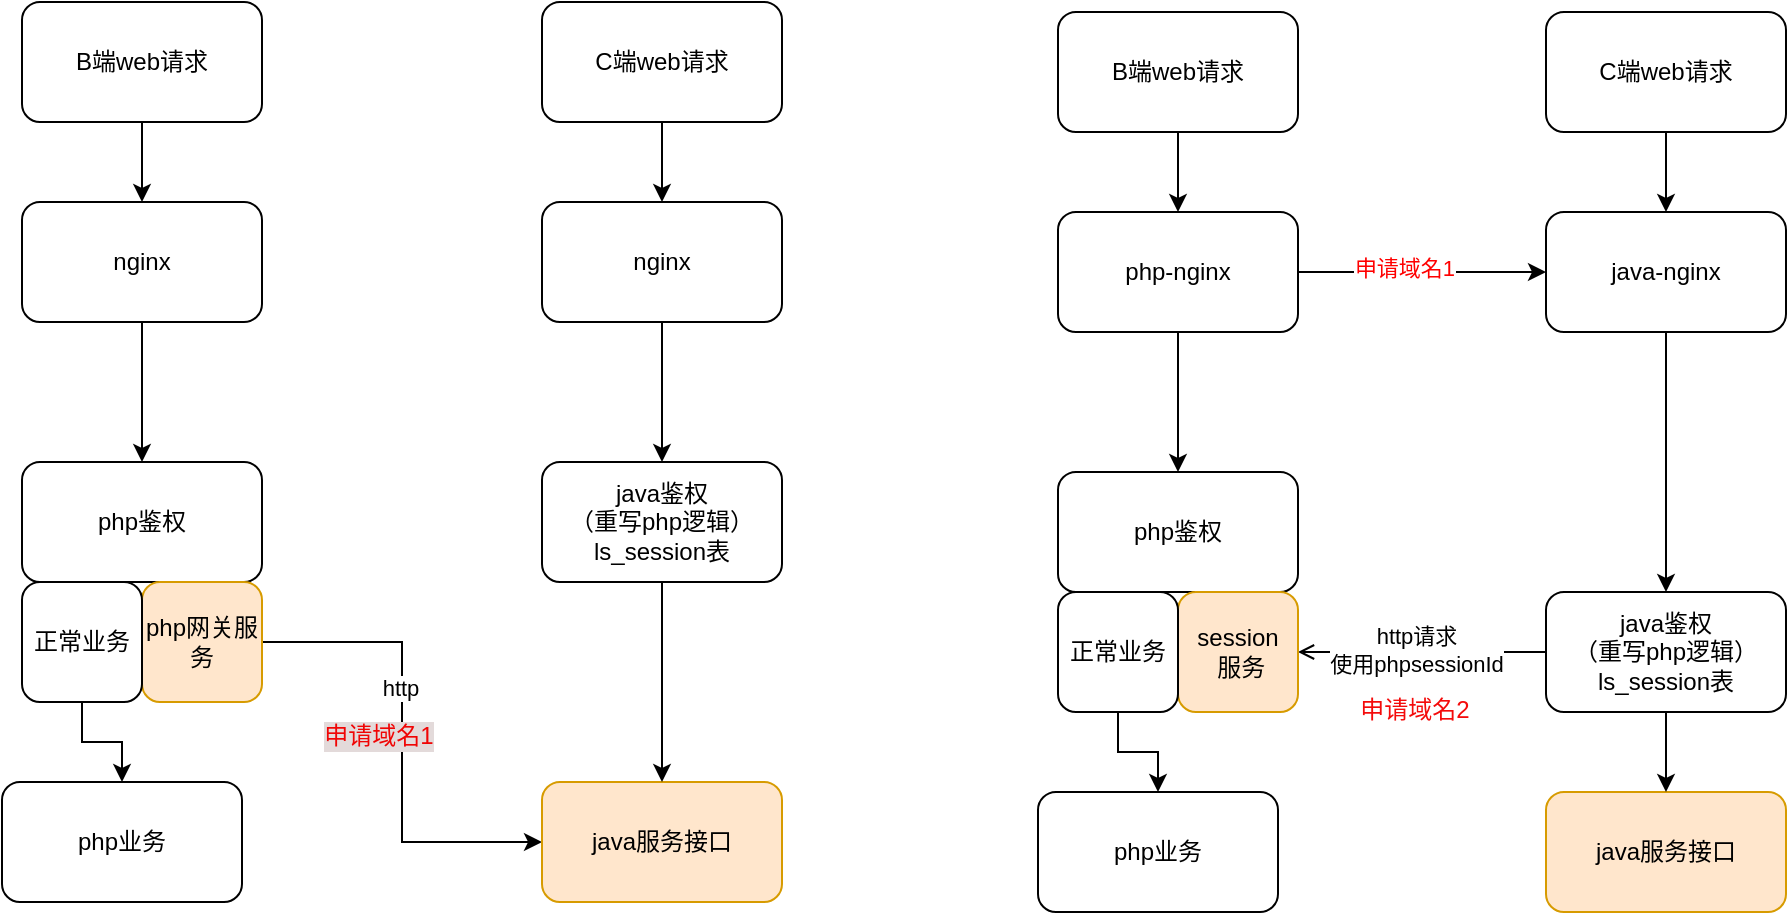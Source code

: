 <mxfile version="22.1.3" type="github">
  <diagram name="第 1 页" id="WRQ-3XJAXvZbZma2N-Af">
    <mxGraphModel dx="940" dy="490" grid="0" gridSize="10" guides="1" tooltips="1" connect="1" arrows="1" fold="1" page="0" pageScale="1" pageWidth="827" pageHeight="1169" math="0" shadow="0">
      <root>
        <mxCell id="0" />
        <mxCell id="1" parent="0" />
        <mxCell id="JuZ-DjB_Eq1HKvpgmzkp-7" style="edgeStyle=orthogonalEdgeStyle;rounded=0;orthogonalLoop=1;jettySize=auto;html=1;entryX=0.5;entryY=0;entryDx=0;entryDy=0;" parent="1" source="JuZ-DjB_Eq1HKvpgmzkp-2" target="JuZ-DjB_Eq1HKvpgmzkp-3" edge="1">
          <mxGeometry relative="1" as="geometry" />
        </mxCell>
        <mxCell id="JuZ-DjB_Eq1HKvpgmzkp-2" value="B端web请求" style="rounded=1;whiteSpace=wrap;html=1;" parent="1" vertex="1">
          <mxGeometry x="130" y="40" width="120" height="60" as="geometry" />
        </mxCell>
        <mxCell id="JuZ-DjB_Eq1HKvpgmzkp-8" style="edgeStyle=orthogonalEdgeStyle;rounded=0;orthogonalLoop=1;jettySize=auto;html=1;entryX=0.5;entryY=0;entryDx=0;entryDy=0;" parent="1" source="JuZ-DjB_Eq1HKvpgmzkp-3" target="JuZ-DjB_Eq1HKvpgmzkp-4" edge="1">
          <mxGeometry relative="1" as="geometry" />
        </mxCell>
        <mxCell id="JuZ-DjB_Eq1HKvpgmzkp-3" value="nginx" style="rounded=1;whiteSpace=wrap;html=1;" parent="1" vertex="1">
          <mxGeometry x="130" y="140" width="120" height="60" as="geometry" />
        </mxCell>
        <mxCell id="JuZ-DjB_Eq1HKvpgmzkp-4" value="php鉴权" style="rounded=1;whiteSpace=wrap;html=1;" parent="1" vertex="1">
          <mxGeometry x="130" y="270" width="120" height="60" as="geometry" />
        </mxCell>
        <mxCell id="JuZ-DjB_Eq1HKvpgmzkp-9" style="edgeStyle=orthogonalEdgeStyle;rounded=0;orthogonalLoop=1;jettySize=auto;html=1;entryX=0;entryY=0.5;entryDx=0;entryDy=0;" parent="1" source="JuZ-DjB_Eq1HKvpgmzkp-5" target="JuZ-DjB_Eq1HKvpgmzkp-6" edge="1">
          <mxGeometry relative="1" as="geometry" />
        </mxCell>
        <mxCell id="JuZ-DjB_Eq1HKvpgmzkp-11" value="http" style="edgeLabel;html=1;align=center;verticalAlign=middle;resizable=0;points=[];" parent="JuZ-DjB_Eq1HKvpgmzkp-9" vertex="1" connectable="0">
          <mxGeometry x="-0.229" y="-1" relative="1" as="geometry">
            <mxPoint as="offset" />
          </mxGeometry>
        </mxCell>
        <mxCell id="JuZ-DjB_Eq1HKvpgmzkp-5" value="php网关服务" style="rounded=1;whiteSpace=wrap;html=1;fillColor=#ffe6cc;strokeColor=#d79b00;" parent="1" vertex="1">
          <mxGeometry x="190" y="330" width="60" height="60" as="geometry" />
        </mxCell>
        <mxCell id="JuZ-DjB_Eq1HKvpgmzkp-6" value="java服务接口" style="rounded=1;whiteSpace=wrap;html=1;fillColor=#ffe6cc;strokeColor=#d79b00;" parent="1" vertex="1">
          <mxGeometry x="390" y="430" width="120" height="60" as="geometry" />
        </mxCell>
        <mxCell id="JuZ-DjB_Eq1HKvpgmzkp-18" style="edgeStyle=orthogonalEdgeStyle;rounded=0;orthogonalLoop=1;jettySize=auto;html=1;entryX=0.5;entryY=0;entryDx=0;entryDy=0;" parent="1" source="JuZ-DjB_Eq1HKvpgmzkp-10" target="JuZ-DjB_Eq1HKvpgmzkp-17" edge="1">
          <mxGeometry relative="1" as="geometry" />
        </mxCell>
        <mxCell id="JuZ-DjB_Eq1HKvpgmzkp-10" value="正常业务" style="rounded=1;whiteSpace=wrap;html=1;" parent="1" vertex="1">
          <mxGeometry x="130" y="330" width="60" height="60" as="geometry" />
        </mxCell>
        <mxCell id="JuZ-DjB_Eq1HKvpgmzkp-14" style="edgeStyle=orthogonalEdgeStyle;rounded=0;orthogonalLoop=1;jettySize=auto;html=1;" parent="1" source="JuZ-DjB_Eq1HKvpgmzkp-12" target="JuZ-DjB_Eq1HKvpgmzkp-13" edge="1">
          <mxGeometry relative="1" as="geometry" />
        </mxCell>
        <mxCell id="JuZ-DjB_Eq1HKvpgmzkp-12" value="C端web请求" style="rounded=1;whiteSpace=wrap;html=1;" parent="1" vertex="1">
          <mxGeometry x="390" y="40" width="120" height="60" as="geometry" />
        </mxCell>
        <mxCell id="JuZ-DjB_Eq1HKvpgmzkp-19" style="edgeStyle=orthogonalEdgeStyle;rounded=0;orthogonalLoop=1;jettySize=auto;html=1;entryX=0.5;entryY=0;entryDx=0;entryDy=0;" parent="1" source="JuZ-DjB_Eq1HKvpgmzkp-13" target="JuZ-DjB_Eq1HKvpgmzkp-15" edge="1">
          <mxGeometry relative="1" as="geometry" />
        </mxCell>
        <mxCell id="JuZ-DjB_Eq1HKvpgmzkp-13" value="nginx" style="rounded=1;whiteSpace=wrap;html=1;" parent="1" vertex="1">
          <mxGeometry x="390" y="140" width="120" height="60" as="geometry" />
        </mxCell>
        <mxCell id="JuZ-DjB_Eq1HKvpgmzkp-16" style="edgeStyle=orthogonalEdgeStyle;rounded=0;orthogonalLoop=1;jettySize=auto;html=1;entryX=0.5;entryY=0;entryDx=0;entryDy=0;" parent="1" source="JuZ-DjB_Eq1HKvpgmzkp-15" target="JuZ-DjB_Eq1HKvpgmzkp-6" edge="1">
          <mxGeometry relative="1" as="geometry" />
        </mxCell>
        <mxCell id="JuZ-DjB_Eq1HKvpgmzkp-15" value="java鉴权&lt;br&gt;（重写php逻辑）&lt;br&gt;ls_session表" style="rounded=1;whiteSpace=wrap;html=1;" parent="1" vertex="1">
          <mxGeometry x="390" y="270" width="120" height="60" as="geometry" />
        </mxCell>
        <mxCell id="JuZ-DjB_Eq1HKvpgmzkp-17" value="php业务" style="rounded=1;whiteSpace=wrap;html=1;" parent="1" vertex="1">
          <mxGeometry x="120" y="430" width="120" height="60" as="geometry" />
        </mxCell>
        <mxCell id="-ezlP-mayX-OYDqypt-v-1" style="edgeStyle=orthogonalEdgeStyle;rounded=0;orthogonalLoop=1;jettySize=auto;html=1;entryX=0.5;entryY=0;entryDx=0;entryDy=0;" edge="1" parent="1" source="-ezlP-mayX-OYDqypt-v-2" target="-ezlP-mayX-OYDqypt-v-4">
          <mxGeometry relative="1" as="geometry" />
        </mxCell>
        <mxCell id="-ezlP-mayX-OYDqypt-v-2" value="B端web请求" style="rounded=1;whiteSpace=wrap;html=1;" vertex="1" parent="1">
          <mxGeometry x="648" y="45" width="120" height="60" as="geometry" />
        </mxCell>
        <mxCell id="-ezlP-mayX-OYDqypt-v-3" style="edgeStyle=orthogonalEdgeStyle;rounded=0;orthogonalLoop=1;jettySize=auto;html=1;entryX=0.5;entryY=0;entryDx=0;entryDy=0;" edge="1" parent="1" source="-ezlP-mayX-OYDqypt-v-4" target="-ezlP-mayX-OYDqypt-v-5">
          <mxGeometry relative="1" as="geometry" />
        </mxCell>
        <mxCell id="-ezlP-mayX-OYDqypt-v-4" value="php-nginx" style="rounded=1;whiteSpace=wrap;html=1;" vertex="1" parent="1">
          <mxGeometry x="648" y="145" width="120" height="60" as="geometry" />
        </mxCell>
        <mxCell id="-ezlP-mayX-OYDqypt-v-5" value="php鉴权" style="rounded=1;whiteSpace=wrap;html=1;" vertex="1" parent="1">
          <mxGeometry x="648" y="275" width="120" height="60" as="geometry" />
        </mxCell>
        <mxCell id="-ezlP-mayX-OYDqypt-v-6" style="edgeStyle=orthogonalEdgeStyle;rounded=0;orthogonalLoop=1;jettySize=auto;html=1;entryX=0;entryY=0.5;entryDx=0;entryDy=0;exitX=1;exitY=0.5;exitDx=0;exitDy=0;" edge="1" parent="1" source="-ezlP-mayX-OYDqypt-v-4" target="-ezlP-mayX-OYDqypt-v-15">
          <mxGeometry relative="1" as="geometry" />
        </mxCell>
        <mxCell id="-ezlP-mayX-OYDqypt-v-22" value="申请域名1" style="edgeLabel;html=1;align=center;verticalAlign=middle;resizable=0;points=[];fontColor=#FF0000;" vertex="1" connectable="0" parent="-ezlP-mayX-OYDqypt-v-6">
          <mxGeometry x="-0.145" y="2" relative="1" as="geometry">
            <mxPoint as="offset" />
          </mxGeometry>
        </mxCell>
        <mxCell id="-ezlP-mayX-OYDqypt-v-19" style="edgeStyle=orthogonalEdgeStyle;rounded=0;orthogonalLoop=1;jettySize=auto;html=1;entryX=0;entryY=0.5;entryDx=0;entryDy=0;endArrow=none;endFill=0;startArrow=open;startFill=0;" edge="1" parent="1" source="-ezlP-mayX-OYDqypt-v-8" target="-ezlP-mayX-OYDqypt-v-17">
          <mxGeometry relative="1" as="geometry" />
        </mxCell>
        <mxCell id="-ezlP-mayX-OYDqypt-v-20" value="http请求&lt;br&gt;使用phpsessionId&lt;br&gt;" style="edgeLabel;html=1;align=center;verticalAlign=middle;resizable=0;points=[];" vertex="1" connectable="0" parent="-ezlP-mayX-OYDqypt-v-19">
          <mxGeometry x="-0.057" y="1" relative="1" as="geometry">
            <mxPoint as="offset" />
          </mxGeometry>
        </mxCell>
        <mxCell id="-ezlP-mayX-OYDqypt-v-8" value="session&lt;br&gt;&amp;nbsp;服务" style="rounded=1;whiteSpace=wrap;html=1;fillColor=#ffe6cc;strokeColor=#d79b00;" vertex="1" parent="1">
          <mxGeometry x="708" y="335" width="60" height="60" as="geometry" />
        </mxCell>
        <mxCell id="-ezlP-mayX-OYDqypt-v-9" value="java服务接口" style="rounded=1;whiteSpace=wrap;html=1;fillColor=#ffe6cc;strokeColor=#d79b00;" vertex="1" parent="1">
          <mxGeometry x="892" y="435" width="120" height="60" as="geometry" />
        </mxCell>
        <mxCell id="-ezlP-mayX-OYDqypt-v-10" style="edgeStyle=orthogonalEdgeStyle;rounded=0;orthogonalLoop=1;jettySize=auto;html=1;entryX=0.5;entryY=0;entryDx=0;entryDy=0;" edge="1" parent="1" source="-ezlP-mayX-OYDqypt-v-11" target="-ezlP-mayX-OYDqypt-v-18">
          <mxGeometry relative="1" as="geometry" />
        </mxCell>
        <mxCell id="-ezlP-mayX-OYDqypt-v-11" value="正常业务" style="rounded=1;whiteSpace=wrap;html=1;" vertex="1" parent="1">
          <mxGeometry x="648" y="335" width="60" height="60" as="geometry" />
        </mxCell>
        <mxCell id="-ezlP-mayX-OYDqypt-v-12" style="edgeStyle=orthogonalEdgeStyle;rounded=0;orthogonalLoop=1;jettySize=auto;html=1;" edge="1" parent="1" source="-ezlP-mayX-OYDqypt-v-13" target="-ezlP-mayX-OYDqypt-v-15">
          <mxGeometry relative="1" as="geometry" />
        </mxCell>
        <mxCell id="-ezlP-mayX-OYDqypt-v-13" value="C端web请求" style="rounded=1;whiteSpace=wrap;html=1;" vertex="1" parent="1">
          <mxGeometry x="892" y="45" width="120" height="60" as="geometry" />
        </mxCell>
        <mxCell id="-ezlP-mayX-OYDqypt-v-14" style="edgeStyle=orthogonalEdgeStyle;rounded=0;orthogonalLoop=1;jettySize=auto;html=1;entryX=0.5;entryY=0;entryDx=0;entryDy=0;" edge="1" parent="1" source="-ezlP-mayX-OYDqypt-v-15" target="-ezlP-mayX-OYDqypt-v-17">
          <mxGeometry relative="1" as="geometry" />
        </mxCell>
        <mxCell id="-ezlP-mayX-OYDqypt-v-15" value="java-nginx" style="rounded=1;whiteSpace=wrap;html=1;" vertex="1" parent="1">
          <mxGeometry x="892" y="145" width="120" height="60" as="geometry" />
        </mxCell>
        <mxCell id="-ezlP-mayX-OYDqypt-v-16" style="edgeStyle=orthogonalEdgeStyle;rounded=0;orthogonalLoop=1;jettySize=auto;html=1;entryX=0.5;entryY=0;entryDx=0;entryDy=0;" edge="1" parent="1" source="-ezlP-mayX-OYDqypt-v-17" target="-ezlP-mayX-OYDqypt-v-9">
          <mxGeometry relative="1" as="geometry" />
        </mxCell>
        <mxCell id="-ezlP-mayX-OYDqypt-v-17" value="java鉴权&lt;br&gt;（重写php逻辑）&lt;br&gt;ls_session表" style="rounded=1;whiteSpace=wrap;html=1;" vertex="1" parent="1">
          <mxGeometry x="892" y="335" width="120" height="60" as="geometry" />
        </mxCell>
        <mxCell id="-ezlP-mayX-OYDqypt-v-18" value="php业务" style="rounded=1;whiteSpace=wrap;html=1;" vertex="1" parent="1">
          <mxGeometry x="638" y="435" width="120" height="60" as="geometry" />
        </mxCell>
        <mxCell id="-ezlP-mayX-OYDqypt-v-24" value="申请域名2" style="text;html=1;align=center;verticalAlign=middle;resizable=0;points=[];autosize=1;strokeColor=none;fillColor=none;fontColor=#f40b0b;" vertex="1" parent="1">
          <mxGeometry x="789" y="381" width="73" height="26" as="geometry" />
        </mxCell>
        <mxCell id="-ezlP-mayX-OYDqypt-v-25" value="申请域名1" style="text;html=1;align=center;verticalAlign=middle;resizable=0;points=[];autosize=1;strokeColor=none;fillColor=none;fontColor=#f00505;labelBackgroundColor=#E3DADA;" vertex="1" parent="1">
          <mxGeometry x="271" y="394" width="73" height="26" as="geometry" />
        </mxCell>
      </root>
    </mxGraphModel>
  </diagram>
</mxfile>
